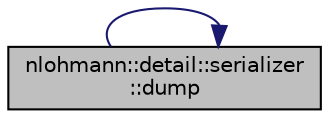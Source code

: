 digraph "nlohmann::detail::serializer::dump"
{
 // LATEX_PDF_SIZE
  edge [fontname="Helvetica",fontsize="10",labelfontname="Helvetica",labelfontsize="10"];
  node [fontname="Helvetica",fontsize="10",shape=record];
  rankdir="RL";
  Node1 [label="nlohmann::detail::serializer\l::dump",height=0.2,width=0.4,color="black", fillcolor="grey75", style="filled", fontcolor="black",tooltip="internal implementation of the serialization function"];
  Node1 -> Node1 [dir="back",color="midnightblue",fontsize="10",style="solid",fontname="Helvetica"];
}
